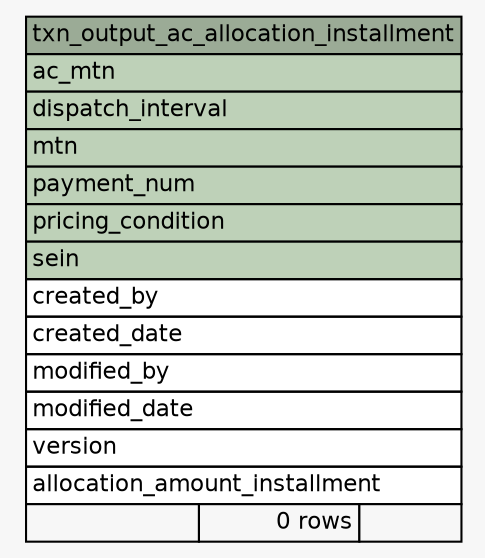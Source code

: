 // dot 2.36.0 on Mac OS X 10.12.5
// SchemaSpy rev 590
digraph "txn_output_ac_allocation_installment" {
  graph [
    rankdir="RL"
    bgcolor="#f7f7f7"
    nodesep="0.18"
    ranksep="0.46"
    fontname="Helvetica"
    fontsize="11"
  ];
  node [
    fontname="Helvetica"
    fontsize="11"
    shape="plaintext"
  ];
  edge [
    arrowsize="0.8"
  ];
  "txn_output_ac_allocation_installment" [
    label=<
    <TABLE BORDER="0" CELLBORDER="1" CELLSPACING="0" BGCOLOR="#ffffff">
      <TR><TD COLSPAN="3" BGCOLOR="#9bab96" ALIGN="CENTER">txn_output_ac_allocation_installment</TD></TR>
      <TR><TD PORT="ac_mtn" COLSPAN="3" BGCOLOR="#bed1b8" ALIGN="LEFT">ac_mtn</TD></TR>
      <TR><TD PORT="dispatch_interval" COLSPAN="3" BGCOLOR="#bed1b8" ALIGN="LEFT">dispatch_interval</TD></TR>
      <TR><TD PORT="mtn" COLSPAN="3" BGCOLOR="#bed1b8" ALIGN="LEFT">mtn</TD></TR>
      <TR><TD PORT="payment_num" COLSPAN="3" BGCOLOR="#bed1b8" ALIGN="LEFT">payment_num</TD></TR>
      <TR><TD PORT="pricing_condition" COLSPAN="3" BGCOLOR="#bed1b8" ALIGN="LEFT">pricing_condition</TD></TR>
      <TR><TD PORT="sein" COLSPAN="3" BGCOLOR="#bed1b8" ALIGN="LEFT">sein</TD></TR>
      <TR><TD PORT="created_by" COLSPAN="3" ALIGN="LEFT">created_by</TD></TR>
      <TR><TD PORT="created_date" COLSPAN="3" ALIGN="LEFT">created_date</TD></TR>
      <TR><TD PORT="modified_by" COLSPAN="3" ALIGN="LEFT">modified_by</TD></TR>
      <TR><TD PORT="modified_date" COLSPAN="3" ALIGN="LEFT">modified_date</TD></TR>
      <TR><TD PORT="version" COLSPAN="3" ALIGN="LEFT">version</TD></TR>
      <TR><TD PORT="allocation_amount_installment" COLSPAN="3" ALIGN="LEFT">allocation_amount_installment</TD></TR>
      <TR><TD ALIGN="LEFT" BGCOLOR="#f7f7f7">  </TD><TD ALIGN="RIGHT" BGCOLOR="#f7f7f7">0 rows</TD><TD ALIGN="RIGHT" BGCOLOR="#f7f7f7">  </TD></TR>
    </TABLE>>
    URL="tables/txn_output_ac_allocation_installment.html"
    tooltip="txn_output_ac_allocation_installment"
  ];
}
